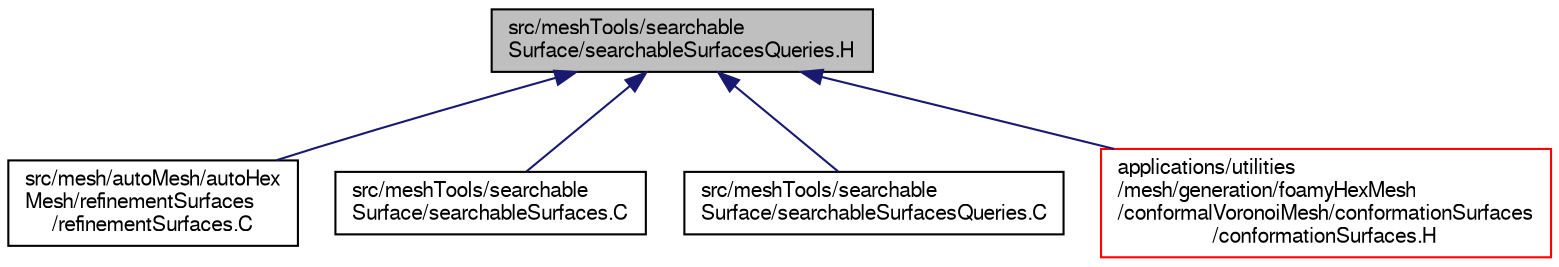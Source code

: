 digraph "src/meshTools/searchableSurface/searchableSurfacesQueries.H"
{
  bgcolor="transparent";
  edge [fontname="FreeSans",fontsize="10",labelfontname="FreeSans",labelfontsize="10"];
  node [fontname="FreeSans",fontsize="10",shape=record];
  Node162 [label="src/meshTools/searchable\lSurface/searchableSurfacesQueries.H",height=0.2,width=0.4,color="black", fillcolor="grey75", style="filled", fontcolor="black"];
  Node162 -> Node163 [dir="back",color="midnightblue",fontsize="10",style="solid",fontname="FreeSans"];
  Node163 [label="src/mesh/autoMesh/autoHex\lMesh/refinementSurfaces\l/refinementSurfaces.C",height=0.2,width=0.4,color="black",URL="$a06953.html"];
  Node162 -> Node164 [dir="back",color="midnightblue",fontsize="10",style="solid",fontname="FreeSans"];
  Node164 [label="src/meshTools/searchable\lSurface/searchableSurfaces.C",height=0.2,width=0.4,color="black",URL="$a07829.html"];
  Node162 -> Node165 [dir="back",color="midnightblue",fontsize="10",style="solid",fontname="FreeSans"];
  Node165 [label="src/meshTools/searchable\lSurface/searchableSurfacesQueries.C",height=0.2,width=0.4,color="black",URL="$a07835.html"];
  Node162 -> Node166 [dir="back",color="midnightblue",fontsize="10",style="solid",fontname="FreeSans"];
  Node166 [label="applications/utilities\l/mesh/generation/foamyHexMesh\l/conformalVoronoiMesh/conformationSurfaces\l/conformationSurfaces.H",height=0.2,width=0.4,color="red",URL="$a18275.html"];
}
